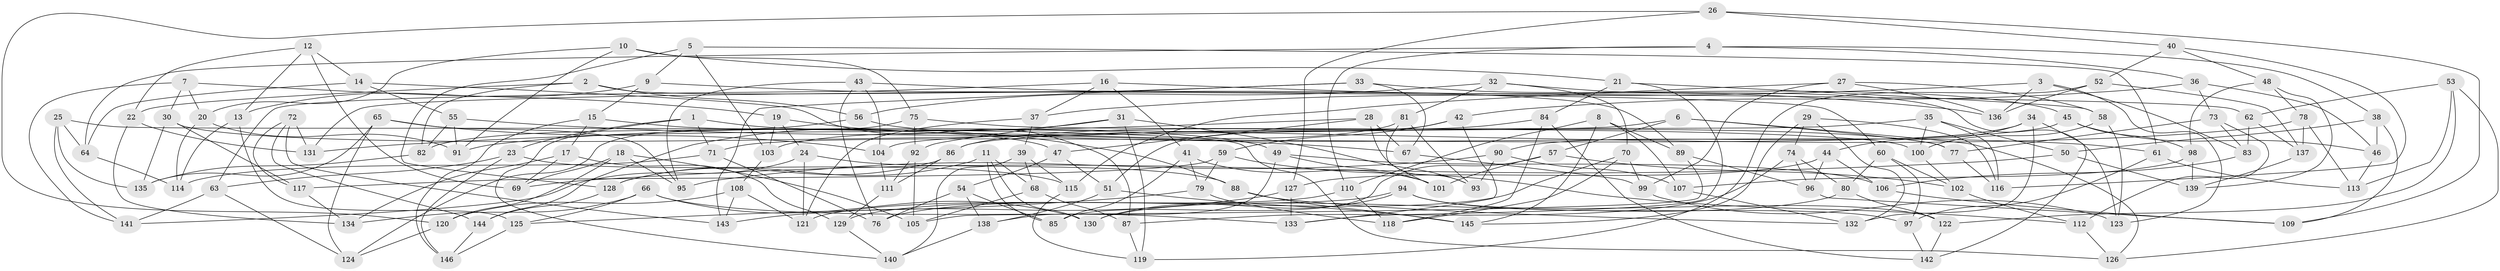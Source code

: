 // Generated by graph-tools (version 1.1) at 2025/26/03/09/25 03:26:50]
// undirected, 146 vertices, 292 edges
graph export_dot {
graph [start="1"]
  node [color=gray90,style=filled];
  1;
  2;
  3;
  4;
  5;
  6;
  7;
  8;
  9;
  10;
  11;
  12;
  13;
  14;
  15;
  16;
  17;
  18;
  19;
  20;
  21;
  22;
  23;
  24;
  25;
  26;
  27;
  28;
  29;
  30;
  31;
  32;
  33;
  34;
  35;
  36;
  37;
  38;
  39;
  40;
  41;
  42;
  43;
  44;
  45;
  46;
  47;
  48;
  49;
  50;
  51;
  52;
  53;
  54;
  55;
  56;
  57;
  58;
  59;
  60;
  61;
  62;
  63;
  64;
  65;
  66;
  67;
  68;
  69;
  70;
  71;
  72;
  73;
  74;
  75;
  76;
  77;
  78;
  79;
  80;
  81;
  82;
  83;
  84;
  85;
  86;
  87;
  88;
  89;
  90;
  91;
  92;
  93;
  94;
  95;
  96;
  97;
  98;
  99;
  100;
  101;
  102;
  103;
  104;
  105;
  106;
  107;
  108;
  109;
  110;
  111;
  112;
  113;
  114;
  115;
  116;
  117;
  118;
  119;
  120;
  121;
  122;
  123;
  124;
  125;
  126;
  127;
  128;
  129;
  130;
  131;
  132;
  133;
  134;
  135;
  136;
  137;
  138;
  139;
  140;
  141;
  142;
  143;
  144;
  145;
  146;
  1 -- 71;
  1 -- 49;
  1 -- 140;
  1 -- 23;
  2 -- 56;
  2 -- 82;
  2 -- 89;
  2 -- 22;
  3 -- 37;
  3 -- 136;
  3 -- 83;
  3 -- 123;
  4 -- 36;
  4 -- 110;
  4 -- 38;
  4 -- 64;
  5 -- 9;
  5 -- 103;
  5 -- 128;
  5 -- 61;
  6 -- 57;
  6 -- 104;
  6 -- 126;
  6 -- 77;
  7 -- 141;
  7 -- 19;
  7 -- 20;
  7 -- 30;
  8 -- 110;
  8 -- 107;
  8 -- 145;
  8 -- 89;
  9 -- 15;
  9 -- 13;
  9 -- 60;
  10 -- 21;
  10 -- 75;
  10 -- 91;
  10 -- 20;
  11 -- 128;
  11 -- 130;
  11 -- 68;
  11 -- 85;
  12 -- 13;
  12 -- 69;
  12 -- 14;
  12 -- 22;
  13 -- 114;
  13 -- 125;
  14 -- 64;
  14 -- 87;
  14 -- 55;
  15 -- 146;
  15 -- 47;
  15 -- 17;
  16 -- 37;
  16 -- 63;
  16 -- 41;
  16 -- 136;
  17 -- 134;
  17 -- 69;
  17 -- 129;
  18 -- 105;
  18 -- 120;
  18 -- 69;
  18 -- 95;
  19 -- 24;
  19 -- 103;
  19 -- 88;
  20 -- 114;
  20 -- 91;
  21 -- 133;
  21 -- 58;
  21 -- 84;
  22 -- 134;
  22 -- 131;
  23 -- 63;
  23 -- 146;
  23 -- 115;
  24 -- 88;
  24 -- 141;
  24 -- 121;
  25 -- 64;
  25 -- 126;
  25 -- 135;
  25 -- 141;
  26 -- 120;
  26 -- 40;
  26 -- 127;
  26 -- 109;
  27 -- 136;
  27 -- 58;
  27 -- 99;
  27 -- 115;
  28 -- 131;
  28 -- 67;
  28 -- 93;
  28 -- 47;
  29 -- 74;
  29 -- 132;
  29 -- 145;
  29 -- 116;
  30 -- 77;
  30 -- 117;
  30 -- 135;
  31 -- 119;
  31 -- 144;
  31 -- 92;
  31 -- 93;
  32 -- 70;
  32 -- 56;
  32 -- 81;
  32 -- 123;
  33 -- 45;
  33 -- 131;
  33 -- 143;
  33 -- 67;
  34 -- 132;
  34 -- 142;
  34 -- 44;
  34 -- 90;
  35 -- 116;
  35 -- 50;
  35 -- 100;
  35 -- 86;
  36 -- 46;
  36 -- 73;
  36 -- 42;
  37 -- 121;
  37 -- 39;
  38 -- 50;
  38 -- 46;
  38 -- 109;
  39 -- 140;
  39 -- 68;
  39 -- 115;
  40 -- 52;
  40 -- 116;
  40 -- 48;
  41 -- 101;
  41 -- 85;
  41 -- 79;
  42 -- 59;
  42 -- 133;
  42 -- 51;
  43 -- 76;
  43 -- 95;
  43 -- 62;
  43 -- 104;
  44 -- 96;
  44 -- 106;
  44 -- 127;
  45 -- 98;
  45 -- 71;
  45 -- 46;
  46 -- 113;
  47 -- 54;
  47 -- 51;
  48 -- 78;
  48 -- 98;
  48 -- 139;
  49 -- 106;
  49 -- 101;
  49 -- 138;
  50 -- 69;
  50 -- 139;
  51 -- 145;
  51 -- 138;
  52 -- 119;
  52 -- 136;
  52 -- 137;
  53 -- 126;
  53 -- 113;
  53 -- 62;
  53 -- 122;
  54 -- 85;
  54 -- 76;
  54 -- 138;
  55 -- 82;
  55 -- 67;
  55 -- 91;
  56 -- 61;
  56 -- 82;
  57 -- 85;
  57 -- 101;
  57 -- 102;
  58 -- 100;
  58 -- 123;
  59 -- 117;
  59 -- 112;
  59 -- 79;
  60 -- 97;
  60 -- 80;
  60 -- 102;
  61 -- 113;
  61 -- 97;
  62 -- 137;
  62 -- 83;
  63 -- 124;
  63 -- 141;
  64 -- 114;
  65 -- 135;
  65 -- 95;
  65 -- 104;
  65 -- 124;
  66 -- 134;
  66 -- 125;
  66 -- 130;
  66 -- 133;
  67 -- 99;
  68 -- 105;
  68 -- 87;
  70 -- 118;
  70 -- 99;
  70 -- 76;
  71 -- 76;
  71 -- 114;
  72 -- 131;
  72 -- 144;
  72 -- 143;
  72 -- 117;
  73 -- 112;
  73 -- 83;
  73 -- 77;
  74 -- 80;
  74 -- 87;
  74 -- 96;
  75 -- 92;
  75 -- 100;
  75 -- 124;
  77 -- 116;
  78 -- 113;
  78 -- 91;
  78 -- 137;
  79 -- 125;
  79 -- 118;
  80 -- 130;
  80 -- 122;
  81 -- 103;
  81 -- 93;
  81 -- 101;
  82 -- 135;
  83 -- 106;
  84 -- 142;
  84 -- 86;
  84 -- 118;
  86 -- 111;
  86 -- 128;
  87 -- 119;
  88 -- 145;
  88 -- 132;
  89 -- 96;
  89 -- 105;
  90 -- 93;
  90 -- 107;
  90 -- 95;
  92 -- 105;
  92 -- 111;
  94 -- 130;
  94 -- 97;
  94 -- 129;
  94 -- 122;
  96 -- 109;
  97 -- 142;
  98 -- 139;
  98 -- 107;
  99 -- 123;
  100 -- 102;
  102 -- 112;
  103 -- 108;
  104 -- 111;
  106 -- 109;
  107 -- 132;
  108 -- 121;
  108 -- 120;
  108 -- 143;
  110 -- 118;
  110 -- 121;
  111 -- 129;
  112 -- 126;
  115 -- 119;
  117 -- 134;
  120 -- 124;
  122 -- 142;
  125 -- 146;
  127 -- 143;
  127 -- 133;
  128 -- 144;
  129 -- 140;
  137 -- 139;
  138 -- 140;
  144 -- 146;
}
